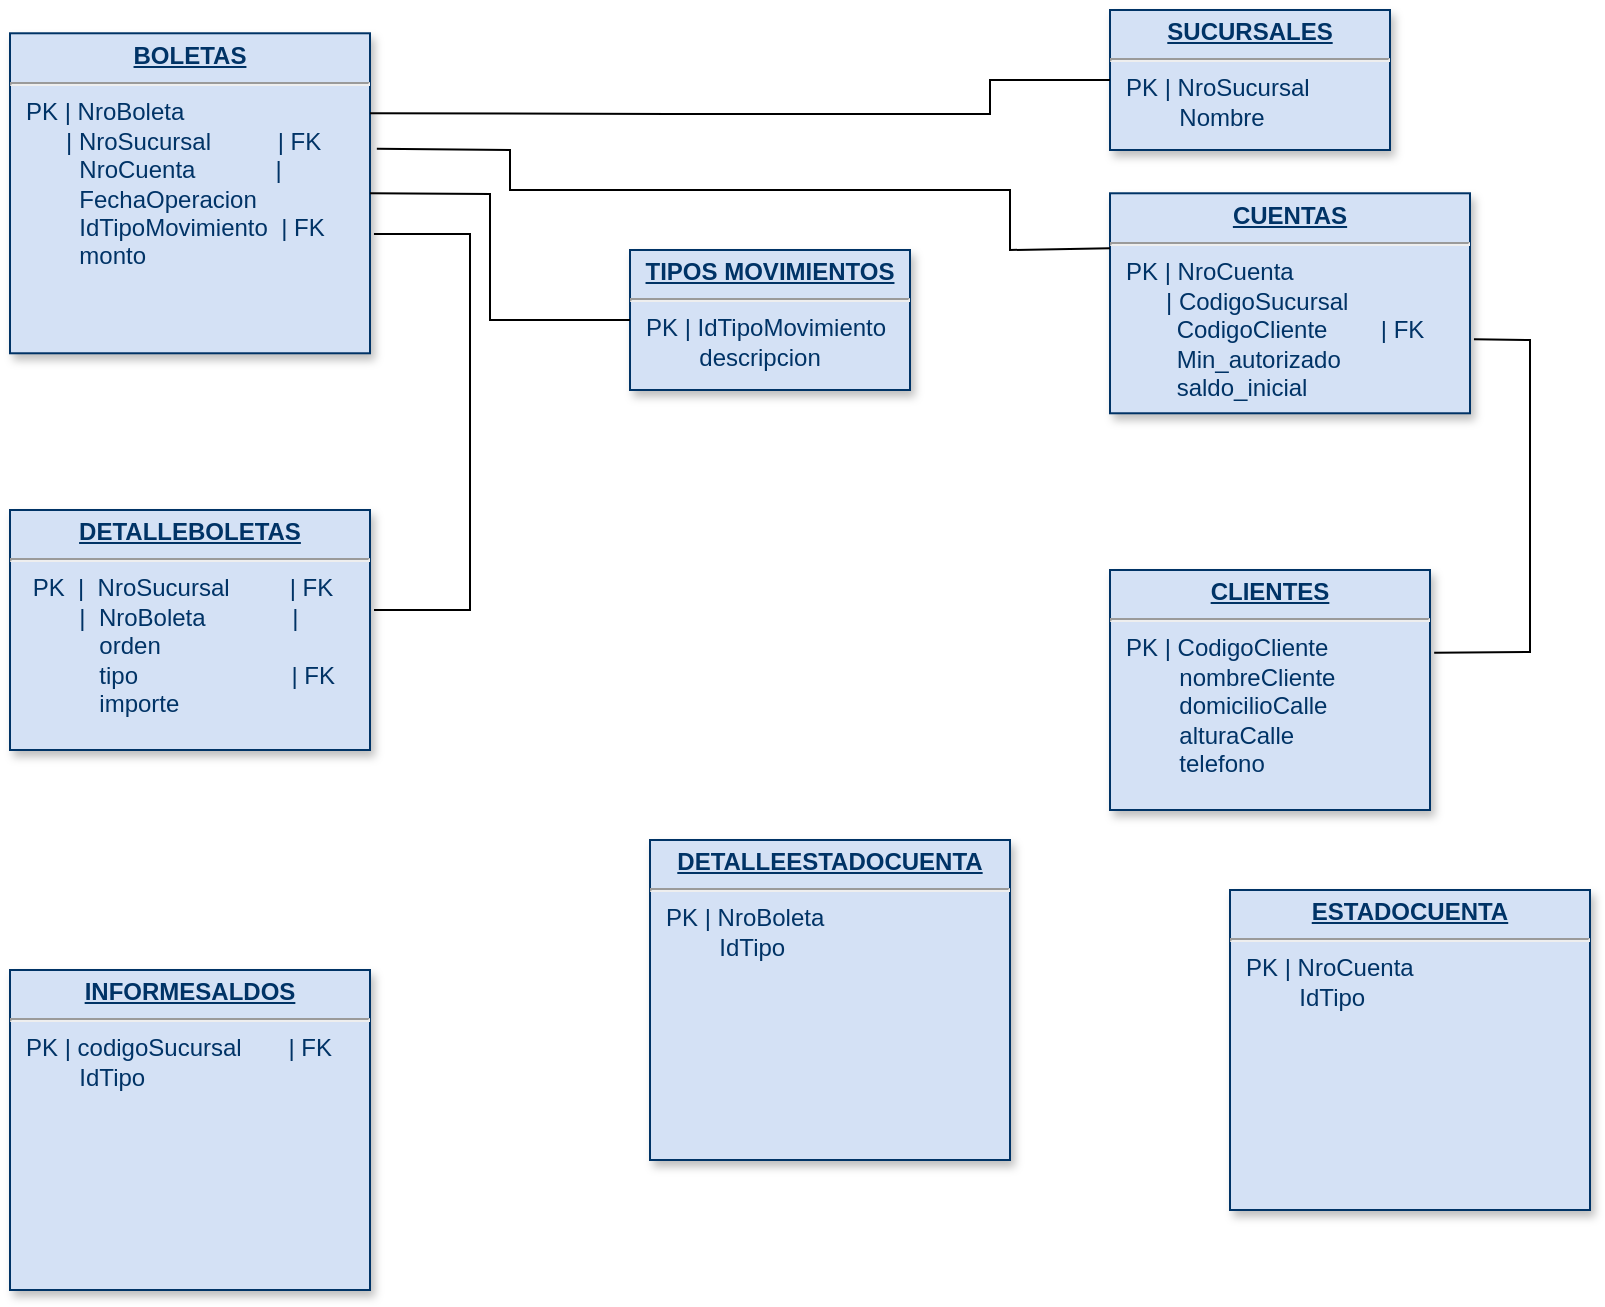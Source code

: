 <mxfile version="21.1.1" type="device">
  <diagram name="Page-1" id="efa7a0a1-bf9b-a30e-e6df-94a7791c09e9">
    <mxGraphModel dx="1147" dy="591" grid="1" gridSize="10" guides="1" tooltips="1" connect="1" arrows="1" fold="1" page="1" pageScale="1" pageWidth="826" pageHeight="1169" background="none" math="0" shadow="0">
      <root>
        <mxCell id="0" />
        <mxCell id="1" parent="0" />
        <mxCell id="25" value="&lt;p style=&quot;margin: 0px; margin-top: 4px; text-align: center; text-decoration: underline;&quot;&gt;&lt;strong&gt;BOLETAS&lt;/strong&gt;&lt;/p&gt;&lt;hr&gt;&lt;p style=&quot;margin: 0px; margin-left: 8px;&quot;&gt;PK | NroBoleta&lt;span style=&quot;background-color: initial;&quot;&gt;&amp;nbsp; &amp;nbsp; &amp;nbsp; &amp;nbsp;&amp;nbsp;&lt;/span&gt;&lt;/p&gt;&lt;p style=&quot;margin: 0px; margin-left: 8px;&quot;&gt;&amp;nbsp; &amp;nbsp; &amp;nbsp; | NroSucursal&amp;nbsp; &amp;nbsp; &amp;nbsp; &amp;nbsp; &amp;nbsp; | FK&lt;/p&gt;&lt;p style=&quot;margin: 0px; margin-left: 8px;&quot;&gt;&amp;nbsp; &amp;nbsp; &amp;nbsp; &amp;nbsp; NroCuenta&amp;nbsp; &amp;nbsp; &amp;nbsp; &amp;nbsp; &amp;nbsp; &amp;nbsp; |&lt;/p&gt;&lt;p style=&quot;margin: 0px; margin-left: 8px;&quot;&gt;&amp;nbsp; &amp;nbsp; &amp;nbsp; &amp;nbsp; FechaOperacion&lt;/p&gt;&lt;p style=&quot;margin: 0px; margin-left: 8px;&quot;&gt;&amp;nbsp; &amp;nbsp; &amp;nbsp; &amp;nbsp; IdTipoMovimiento&amp;nbsp; | FK&lt;/p&gt;&lt;p style=&quot;margin: 0px; margin-left: 8px;&quot;&gt;&amp;nbsp; &amp;nbsp; &amp;nbsp; &amp;nbsp; monto&lt;/p&gt;&lt;p style=&quot;margin: 0px; margin-left: 8px;&quot;&gt;&amp;nbsp; &amp;nbsp; &amp;nbsp; &amp;nbsp;&amp;nbsp;&lt;/p&gt;" style="verticalAlign=top;align=left;overflow=fill;fontSize=12;fontFamily=Helvetica;html=1;strokeColor=#003366;shadow=1;fillColor=#D4E1F5;fontColor=#003366" parent="1" vertex="1">
          <mxGeometry x="40" y="21.64" width="180" height="160" as="geometry" />
        </mxCell>
        <mxCell id="JLG9E6FfVjF3wFowSO5b-117" value="&lt;p style=&quot;margin: 0px; margin-top: 4px; text-align: center; text-decoration: underline;&quot;&gt;&lt;strong&gt;TIPOS MOVIMIENTOS&lt;/strong&gt;&lt;/p&gt;&lt;hr&gt;&lt;p style=&quot;margin: 0px; margin-left: 8px;&quot;&gt;PK | IdTipoMovimiento&lt;/p&gt;&lt;p style=&quot;margin: 0px; margin-left: 8px;&quot;&gt;&amp;nbsp; &amp;nbsp; &amp;nbsp; &amp;nbsp; descripcion&lt;/p&gt;" style="verticalAlign=top;align=left;overflow=fill;fontSize=12;fontFamily=Helvetica;html=1;strokeColor=#003366;shadow=1;fillColor=#D4E1F5;fontColor=#003366" vertex="1" parent="1">
          <mxGeometry x="350" y="130" width="140" height="70" as="geometry" />
        </mxCell>
        <mxCell id="JLG9E6FfVjF3wFowSO5b-123" value="&lt;p style=&quot;margin: 0px; margin-top: 4px; text-align: center; text-decoration: underline;&quot;&gt;&lt;strong&gt;CUENTAS&lt;/strong&gt;&lt;/p&gt;&lt;hr&gt;&lt;p style=&quot;margin: 0px; margin-left: 8px;&quot;&gt;PK | NroCuenta&lt;span style=&quot;background-color: initial;&quot;&gt;&amp;nbsp; &amp;nbsp; &amp;nbsp;&amp;nbsp;&lt;/span&gt;&lt;/p&gt;&lt;p style=&quot;margin: 0px; margin-left: 8px;&quot;&gt;&amp;nbsp; &amp;nbsp; &amp;nbsp; | CodigoSucursal&lt;span style=&quot;background-color: initial;&quot;&gt;&amp;nbsp; &amp;nbsp; &amp;nbsp;&amp;nbsp;&lt;/span&gt;&lt;/p&gt;&amp;nbsp; &amp;nbsp; &amp;nbsp; &amp;nbsp; &amp;nbsp; CodigoCliente&amp;nbsp; &amp;nbsp; &amp;nbsp; &amp;nbsp;	| FK&lt;br&gt;&amp;nbsp; &amp;nbsp; &amp;nbsp; &amp;nbsp; &amp;nbsp; Min_autorizado&lt;br&gt;&amp;nbsp; &amp;nbsp; &amp;nbsp; &amp;nbsp; &amp;nbsp; saldo_inicial" style="verticalAlign=top;align=left;overflow=fill;fontSize=12;fontFamily=Helvetica;html=1;strokeColor=#003366;shadow=1;fillColor=#D4E1F5;fontColor=#003366" vertex="1" parent="1">
          <mxGeometry x="590" y="101.64" width="180" height="110" as="geometry" />
        </mxCell>
        <mxCell id="JLG9E6FfVjF3wFowSO5b-124" value="&lt;p style=&quot;margin: 0px; margin-top: 4px; text-align: center; text-decoration: underline;&quot;&gt;&lt;strong&gt;DETALLEESTADOCUENTA&lt;/strong&gt;&lt;/p&gt;&lt;hr&gt;&lt;p style=&quot;margin: 0px; margin-left: 8px;&quot;&gt;PK | NroBoleta&lt;/p&gt;&lt;p style=&quot;margin: 0px; margin-left: 8px;&quot;&gt;&amp;nbsp; &amp;nbsp; &amp;nbsp; &amp;nbsp; IdTipo&lt;/p&gt;" style="verticalAlign=top;align=left;overflow=fill;fontSize=12;fontFamily=Helvetica;html=1;strokeColor=#003366;shadow=1;fillColor=#D4E1F5;fontColor=#003366" vertex="1" parent="1">
          <mxGeometry x="360" y="425" width="180" height="160" as="geometry" />
        </mxCell>
        <mxCell id="JLG9E6FfVjF3wFowSO5b-127" value="&lt;p style=&quot;margin: 0px; margin-top: 4px; text-align: center; text-decoration: underline;&quot;&gt;&lt;strong&gt;INFORMESALDOS&lt;/strong&gt;&lt;/p&gt;&lt;hr&gt;&lt;p style=&quot;margin: 0px; margin-left: 8px;&quot;&gt;PK | codigoSucursal&amp;nbsp; &amp;nbsp; &amp;nbsp;&amp;nbsp;&lt;span style=&quot;white-space: pre;&quot;&gt;	&lt;/span&gt;| FK&lt;/p&gt;&lt;p style=&quot;margin: 0px; margin-left: 8px;&quot;&gt;&amp;nbsp; &amp;nbsp; &amp;nbsp; &amp;nbsp; IdTipo&lt;/p&gt;" style="verticalAlign=top;align=left;overflow=fill;fontSize=12;fontFamily=Helvetica;html=1;strokeColor=#003366;shadow=1;fillColor=#D4E1F5;fontColor=#003366" vertex="1" parent="1">
          <mxGeometry x="40" y="490" width="180" height="160" as="geometry" />
        </mxCell>
        <mxCell id="JLG9E6FfVjF3wFowSO5b-128" value="&lt;p style=&quot;margin: 0px; margin-top: 4px; text-align: center; text-decoration: underline;&quot;&gt;&lt;strong&gt;CLIENTES&lt;/strong&gt;&lt;/p&gt;&lt;hr&gt;&lt;p style=&quot;margin: 0px; margin-left: 8px;&quot;&gt;PK | CodigoCliente&lt;/p&gt;&lt;p style=&quot;margin: 0px; margin-left: 8px;&quot;&gt;&amp;nbsp; &amp;nbsp; &amp;nbsp; &amp;nbsp; nombreCliente&lt;/p&gt;&lt;p style=&quot;margin: 0px; margin-left: 8px;&quot;&gt;&amp;nbsp; &amp;nbsp; &amp;nbsp; &amp;nbsp; domicilioCalle&lt;/p&gt;&lt;p style=&quot;margin: 0px; margin-left: 8px;&quot;&gt;&amp;nbsp; &amp;nbsp; &amp;nbsp; &amp;nbsp; alturaCalle&lt;/p&gt;&lt;p style=&quot;margin: 0px; margin-left: 8px;&quot;&gt;&amp;nbsp; &amp;nbsp; &amp;nbsp; &amp;nbsp; telefono&lt;/p&gt;" style="verticalAlign=top;align=left;overflow=fill;fontSize=12;fontFamily=Helvetica;html=1;strokeColor=#003366;shadow=1;fillColor=#D4E1F5;fontColor=#003366" vertex="1" parent="1">
          <mxGeometry x="590" y="290" width="160" height="120" as="geometry" />
        </mxCell>
        <mxCell id="JLG9E6FfVjF3wFowSO5b-129" value="&lt;p style=&quot;margin: 0px; margin-top: 4px; text-align: center; text-decoration: underline;&quot;&gt;&lt;strong&gt;DETALLEBOLETAS&lt;/strong&gt;&lt;/p&gt;&lt;hr&gt;&lt;p style=&quot;margin: 0px; margin-left: 8px;&quot;&gt;&amp;nbsp;PK&amp;nbsp; |&amp;nbsp; NroSucursal&amp;nbsp; &amp;nbsp; &amp;nbsp; &amp;nbsp; &amp;nbsp;| FK&amp;nbsp; &amp;nbsp; &amp;nbsp;&amp;nbsp;&lt;/p&gt;&lt;p style=&quot;margin: 0px; margin-left: 8px;&quot;&gt;&amp;nbsp; &amp;nbsp; &amp;nbsp; &amp;nbsp; |&amp;nbsp; NroBoleta&amp;nbsp; &amp;nbsp; &amp;nbsp; &amp;nbsp; &amp;nbsp; &amp;nbsp; &amp;nbsp;|&amp;nbsp;&lt;/p&gt;&lt;p style=&quot;margin: 0px; margin-left: 8px;&quot;&gt;&lt;span style=&quot;background-color: initial;&quot;&gt;&amp;nbsp; &amp;nbsp; &amp;nbsp; &amp;nbsp; &amp;nbsp; &amp;nbsp;orden&lt;/span&gt;&lt;/p&gt;&lt;p style=&quot;margin: 0px; margin-left: 8px;&quot;&gt;&lt;span style=&quot;background-color: initial;&quot;&gt;&amp;nbsp; &amp;nbsp; &amp;nbsp; &amp;nbsp; &amp;nbsp; &amp;nbsp;tipo&amp;nbsp; &amp;nbsp; &amp;nbsp; &amp;nbsp; &amp;nbsp; &amp;nbsp; &amp;nbsp; &amp;nbsp; &amp;nbsp; &amp;nbsp; &amp;nbsp; &amp;nbsp;| FK&lt;/span&gt;&lt;br&gt;&lt;/p&gt;&lt;p style=&quot;margin: 0px; margin-left: 8px;&quot;&gt;&amp;nbsp; &amp;nbsp; &amp;nbsp; &amp;nbsp; &amp;nbsp; &amp;nbsp;importe&lt;/p&gt;" style="verticalAlign=top;align=left;overflow=fill;fontSize=12;fontFamily=Helvetica;html=1;strokeColor=#003366;shadow=1;fillColor=#D4E1F5;fontColor=#003366" vertex="1" parent="1">
          <mxGeometry x="40" y="260" width="180" height="120" as="geometry" />
        </mxCell>
        <mxCell id="JLG9E6FfVjF3wFowSO5b-130" value="" style="endArrow=none;html=1;rounded=0;entryX=1.011;entryY=0.627;entryDx=0;entryDy=0;entryPerimeter=0;" edge="1" parent="1" target="25">
          <mxGeometry width="50" height="50" relative="1" as="geometry">
            <mxPoint x="222" y="310" as="sourcePoint" />
            <mxPoint x="340" y="260" as="targetPoint" />
            <Array as="points">
              <mxPoint x="270" y="310" />
              <mxPoint x="270" y="122" />
            </Array>
          </mxGeometry>
        </mxCell>
        <mxCell id="JLG9E6FfVjF3wFowSO5b-131" value="" style="endArrow=none;html=1;rounded=0;exitX=1.011;exitY=0.664;exitDx=0;exitDy=0;entryX=1.013;entryY=0.345;entryDx=0;entryDy=0;entryPerimeter=0;exitPerimeter=0;" edge="1" parent="1" source="JLG9E6FfVjF3wFowSO5b-123" target="JLG9E6FfVjF3wFowSO5b-128">
          <mxGeometry width="50" height="50" relative="1" as="geometry">
            <mxPoint x="870" y="310" as="sourcePoint" />
            <mxPoint x="920" y="260" as="targetPoint" />
            <Array as="points">
              <mxPoint x="800" y="175" />
              <mxPoint x="800" y="331" />
            </Array>
          </mxGeometry>
        </mxCell>
        <mxCell id="JLG9E6FfVjF3wFowSO5b-132" value="&lt;p style=&quot;margin: 0px; margin-top: 4px; text-align: center; text-decoration: underline;&quot;&gt;&lt;strong&gt;ESTADOCUENTA&lt;/strong&gt;&lt;/p&gt;&lt;hr&gt;&lt;p style=&quot;margin: 0px; margin-left: 8px;&quot;&gt;PK | NroCuenta&lt;/p&gt;&lt;p style=&quot;margin: 0px; margin-left: 8px;&quot;&gt;&amp;nbsp; &amp;nbsp; &amp;nbsp; &amp;nbsp; IdTipo&lt;/p&gt;" style="verticalAlign=top;align=left;overflow=fill;fontSize=12;fontFamily=Helvetica;html=1;strokeColor=#003366;shadow=1;fillColor=#D4E1F5;fontColor=#003366" vertex="1" parent="1">
          <mxGeometry x="650" y="450" width="180" height="160" as="geometry" />
        </mxCell>
        <mxCell id="JLG9E6FfVjF3wFowSO5b-137" value="" style="endArrow=none;html=1;rounded=0;exitX=1.019;exitY=0.361;exitDx=0;exitDy=0;entryX=0;entryY=0.25;entryDx=0;entryDy=0;exitPerimeter=0;" edge="1" parent="1" source="25" target="JLG9E6FfVjF3wFowSO5b-123">
          <mxGeometry width="50" height="50" relative="1" as="geometry">
            <mxPoint x="600" y="140" as="sourcePoint" />
            <mxPoint x="650" y="90" as="targetPoint" />
            <Array as="points">
              <mxPoint x="290" y="80" />
              <mxPoint x="290" y="100" />
              <mxPoint x="540" y="100" />
              <mxPoint x="540" y="130" />
            </Array>
          </mxGeometry>
        </mxCell>
        <mxCell id="JLG9E6FfVjF3wFowSO5b-143" value="&lt;p style=&quot;margin: 0px; margin-top: 4px; text-align: center; text-decoration: underline;&quot;&gt;&lt;b&gt;SUCURSALES&lt;/b&gt;&lt;/p&gt;&lt;hr&gt;&lt;p style=&quot;margin: 0px; margin-left: 8px;&quot;&gt;PK | NroSucursal&lt;/p&gt;&lt;p style=&quot;margin: 0px; margin-left: 8px;&quot;&gt;&amp;nbsp; &amp;nbsp; &amp;nbsp; &amp;nbsp; Nombre&lt;/p&gt;" style="verticalAlign=top;align=left;overflow=fill;fontSize=12;fontFamily=Helvetica;html=1;strokeColor=#003366;shadow=1;fillColor=#D4E1F5;fontColor=#003366" vertex="1" parent="1">
          <mxGeometry x="590" y="10" width="140" height="70" as="geometry" />
        </mxCell>
        <mxCell id="JLG9E6FfVjF3wFowSO5b-144" value="" style="endArrow=none;html=1;rounded=0;exitX=1;exitY=0.25;exitDx=0;exitDy=0;entryX=0;entryY=0.5;entryDx=0;entryDy=0;" edge="1" parent="1" source="25" target="JLG9E6FfVjF3wFowSO5b-143">
          <mxGeometry width="50" height="50" relative="1" as="geometry">
            <mxPoint x="530" y="120" as="sourcePoint" />
            <mxPoint x="580" y="70" as="targetPoint" />
            <Array as="points">
              <mxPoint x="370" y="62" />
              <mxPoint x="530" y="62" />
              <mxPoint x="530" y="45" />
            </Array>
          </mxGeometry>
        </mxCell>
        <mxCell id="JLG9E6FfVjF3wFowSO5b-146" value="" style="endArrow=none;html=1;rounded=0;exitX=1;exitY=0.5;exitDx=0;exitDy=0;entryX=0;entryY=0.5;entryDx=0;entryDy=0;" edge="1" parent="1" source="25" target="JLG9E6FfVjF3wFowSO5b-117">
          <mxGeometry width="50" height="50" relative="1" as="geometry">
            <mxPoint x="280" y="160" as="sourcePoint" />
            <mxPoint x="330" y="110" as="targetPoint" />
            <Array as="points">
              <mxPoint x="280" y="102" />
              <mxPoint x="280" y="165" />
            </Array>
          </mxGeometry>
        </mxCell>
      </root>
    </mxGraphModel>
  </diagram>
</mxfile>
